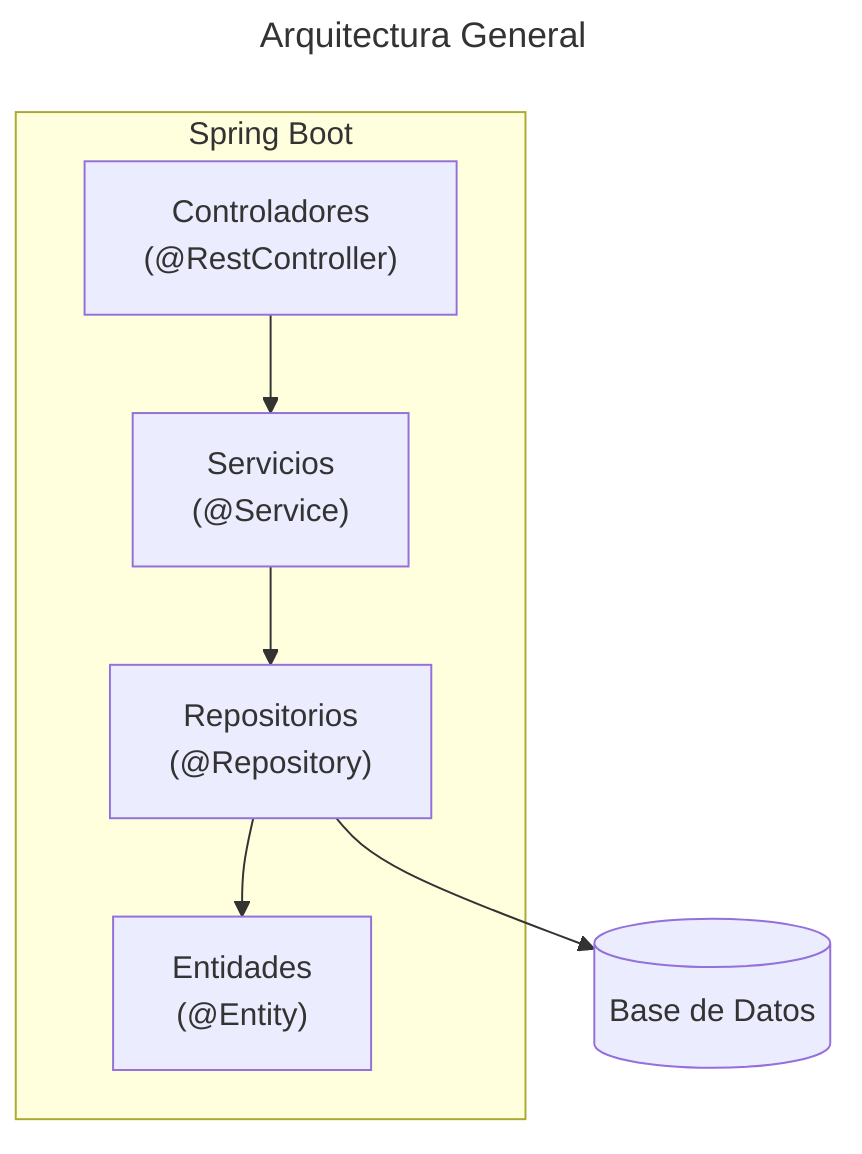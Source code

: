 ---
title: Arquitectura General
---
flowchart TD
    Controller["Controladores<br/>(@RestController)"]
    Service["Servicios<br/>(@Service)"]
    Repository["Repositorios<br/>(@Repository)"]
    Entity["Entidades<br/>(@Entity)"]
    Controller --> Service
    Service --> Repository
    Repository --> Entity
    subgraph Spring Boot
        Controller
        Service
        Repository
        Entity
    end
    DB[(Base de Datos)]
    Repository --> DB